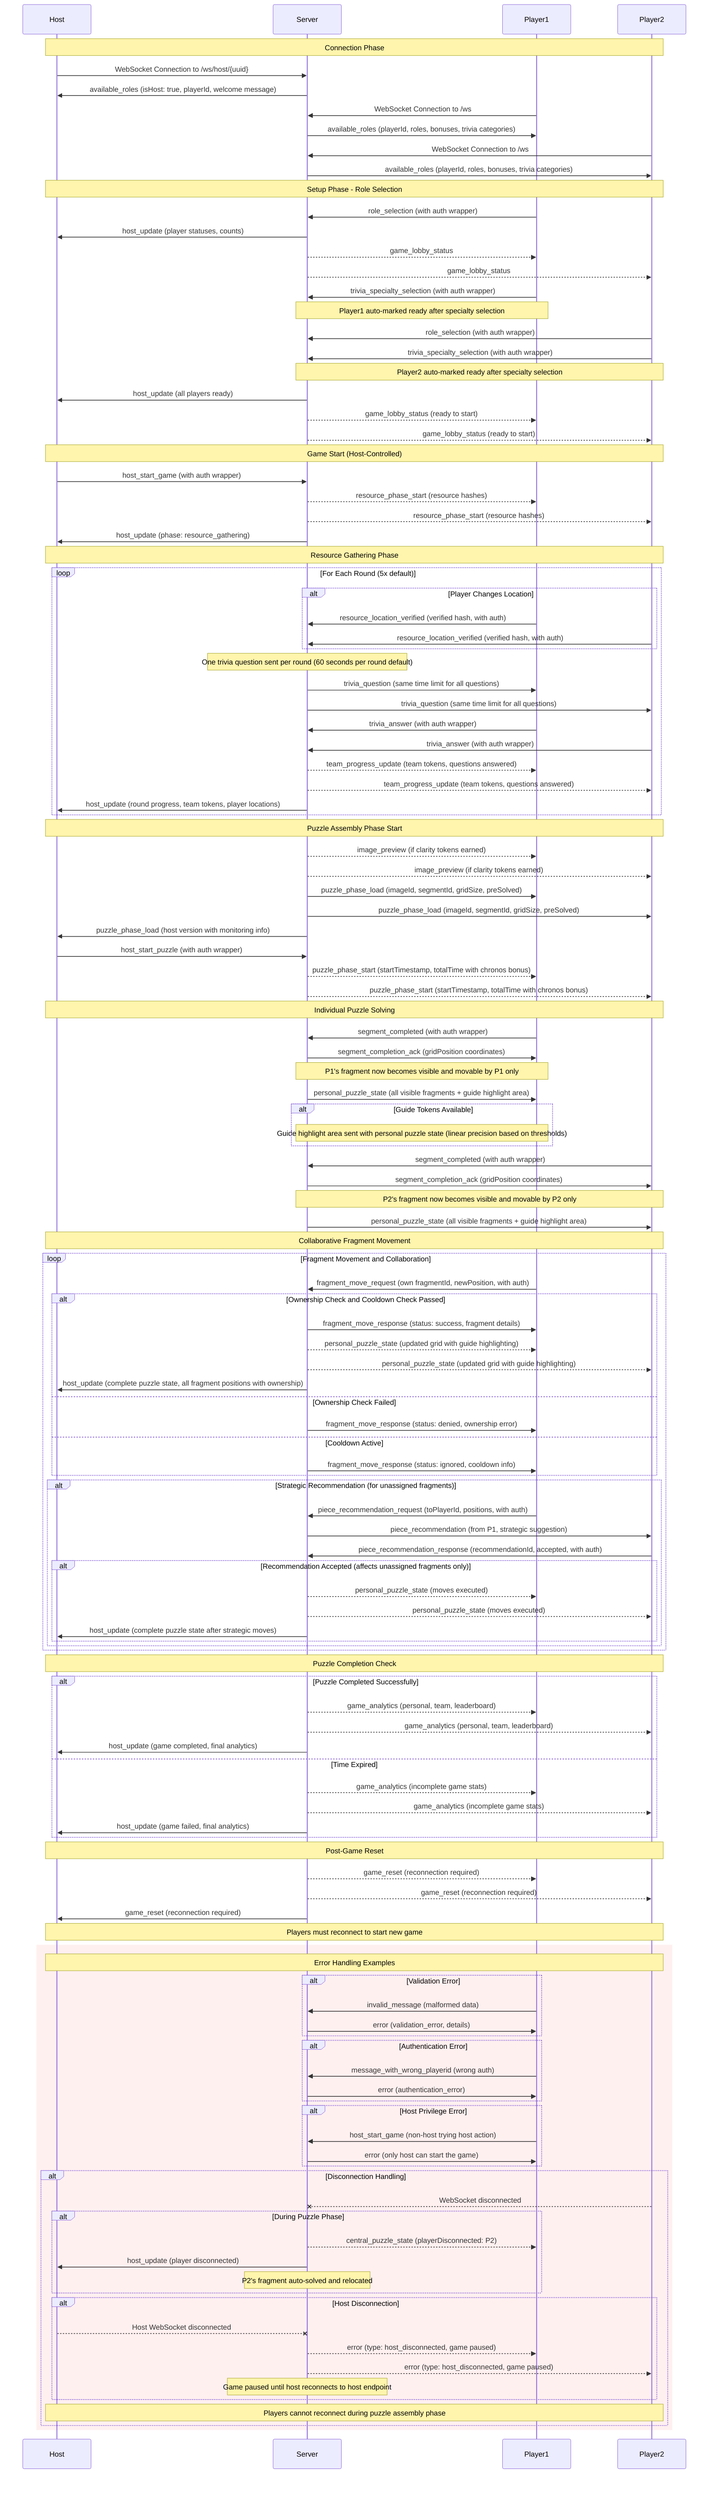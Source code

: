 sequenceDiagram
    participant H as Host
    participant S as Server
    participant P1 as Player1
    participant P2 as Player2

    Note over H,P2: Connection Phase

    %% Host Connection
    H->>S: WebSocket Connection to /ws/host/{uuid}
    S->>H: available_roles (isHost: true, playerId, welcome message)

    %% Player Connections
    P1->>S: WebSocket Connection to /ws
    S->>P1: available_roles (playerId, roles, bonuses, trivia categories)

    P2->>S: WebSocket Connection to /ws
    S->>P2: available_roles (playerId, roles, bonuses, trivia categories)

    Note over H,P2: Setup Phase - Role Selection

    P1->>S: role_selection (with auth wrapper)
    S->>H: host_update (player statuses, counts)
    S-->>P1: game_lobby_status
    S-->>P2: game_lobby_status

    P1->>S: trivia_specialty_selection (with auth wrapper)
    Note over P1,S: Player1 auto-marked ready after specialty selection

    P2->>S: role_selection (with auth wrapper)
    P2->>S: trivia_specialty_selection (with auth wrapper)
    Note over P2,S: Player2 auto-marked ready after specialty selection

    S->>H: host_update (all players ready)
    S-->>P1: game_lobby_status (ready to start)
    S-->>P2: game_lobby_status (ready to start)

    Note over H,P2: Game Start (Host-Controlled)

    H->>S: host_start_game (with auth wrapper)
    S-->>P1: resource_phase_start (resource hashes)
    S-->>P2: resource_phase_start (resource hashes)
    S->>H: host_update (phase: resource_gathering)

    Note over H,P2: Resource Gathering Phase

    loop For Each Round (5x default)

        alt Player Changes Location
            P1->>S: resource_location_verified (verified hash, with auth)
            P2->>S: resource_location_verified (verified hash, with auth)
        end

        Note over S: One trivia question sent per round (60 seconds per round default)
        S->>P1: trivia_question (same time limit for all questions)
        S->>P2: trivia_question (same time limit for all questions)

        P1->>S: trivia_answer (with auth wrapper)
        P2->>S: trivia_answer (with auth wrapper)

        S-->>P1: team_progress_update (team tokens, questions answered)
        S-->>P2: team_progress_update (team tokens, questions answered)
        S->>H: host_update (round progress, team tokens, player locations)

    end

    Note over H,P2: Puzzle Assembly Phase Start

    S-->>P1: image_preview (if clarity tokens earned)
    S-->>P2: image_preview (if clarity tokens earned)

    S->>P1: puzzle_phase_load (imageId, segmentId, gridSize, preSolved)
    S->>P2: puzzle_phase_load (imageId, segmentId, gridSize, preSolved)
    S->>H: puzzle_phase_load (host version with monitoring info)

    H->>S: host_start_puzzle (with auth wrapper)
    S-->>P1: puzzle_phase_start (startTimestamp, totalTime with chronos bonus)
    S-->>P2: puzzle_phase_start (startTimestamp, totalTime with chronos bonus)

    Note over H,P2: Individual Puzzle Solving

    P1->>S: segment_completed (with auth wrapper)
    S->>P1: segment_completion_ack (gridPosition coordinates)
    Note over S,P1: P1's fragment now becomes visible and movable by P1 only
    S->>P1: personal_puzzle_state (all visible fragments + guide highlight area)

    alt Guide Tokens Available
        Note over S,P1: Guide highlight area sent with personal puzzle state (linear precision based on thresholds)
    end

    P2->>S: segment_completed (with auth wrapper)
    S->>P2: segment_completion_ack (gridPosition coordinates)
    Note over S,P2: P2's fragment now becomes visible and movable by P2 only
    S->>P2: personal_puzzle_state (all visible fragments + guide highlight area)

    Note over H,P2: Collaborative Fragment Movement

    loop Fragment Movement and Collaboration

        P1->>S: fragment_move_request (own fragmentId, newPosition, with auth)
        alt Ownership Check and Cooldown Check Passed
            S->>P1: fragment_move_response (status: success, fragment details)
            S-->>P1: personal_puzzle_state (updated grid with guide highlighting)
            S-->>P2: personal_puzzle_state (updated grid with guide highlighting)
            S->>H: host_update (complete puzzle state, all fragment positions with ownership)
        else Ownership Check Failed
            S->>P1: fragment_move_response (status: denied, ownership error)
        else Cooldown Active
            S->>P1: fragment_move_response (status: ignored, cooldown info)
        end

        alt Strategic Recommendation (for unassigned fragments)
            P1->>S: piece_recommendation_request (toPlayerId, positions, with auth)
            S->>P2: piece_recommendation (from P1, strategic suggestion)

            P2->>S: piece_recommendation_response (recommendationId, accepted, with auth)

            alt Recommendation Accepted (affects unassigned fragments only)
                S-->>P1: personal_puzzle_state (moves executed)
                S-->>P2: personal_puzzle_state (moves executed)
                S->>H: host_update (complete puzzle state after strategic moves)
            end
        end

    end

    Note over H,P2: Puzzle Completion Check

    alt Puzzle Completed Successfully
        S-->>P1: game_analytics (personal, team, leaderboard)
        S-->>P2: game_analytics (personal, team, leaderboard)
        S->>H: host_update (game completed, final analytics)
    else Time Expired
        S-->>P1: game_analytics (incomplete game stats)
        S-->>P2: game_analytics (incomplete game stats)
        S->>H: host_update (game failed, final analytics)
    end

    Note over H,P2: Post-Game Reset

    S-->>P1: game_reset (reconnection required)
    S-->>P2: game_reset (reconnection required)
    S->>H: game_reset (reconnection required)

    Note over H,P2: Players must reconnect to start new game

    rect rgb(255, 240, 240)
        Note over H,P2: Error Handling Examples

        alt Validation Error
            P1->>S: invalid_message (malformed data)
            S->>P1: error (validation_error, details)
        end

        alt Authentication Error
            P1->>S: message_with_wrong_playerid (wrong auth)
            S->>P1: error (authentication_error)
        end

        alt Host Privilege Error
            P1->>S: host_start_game (non-host trying host action)
            S->>P1: error (only host can start the game)
        end

        alt Disconnection Handling
            P2--xS: WebSocket disconnected

            alt During Puzzle Phase
                S-->>P1: central_puzzle_state (playerDisconnected: P2)
                S->>H: host_update (player disconnected)
                Note over S: P2's fragment auto-solved and relocated
            end

            alt Host Disconnection
                H--xS: Host WebSocket disconnected
                S-->>P1: error (type: host_disconnected, game paused)
                S-->>P2: error (type: host_disconnected, game paused)
                Note over S: Game paused until host reconnects to host endpoint
            end

            Note over H,P2: Players cannot reconnect during puzzle assembly phase
        end
    end